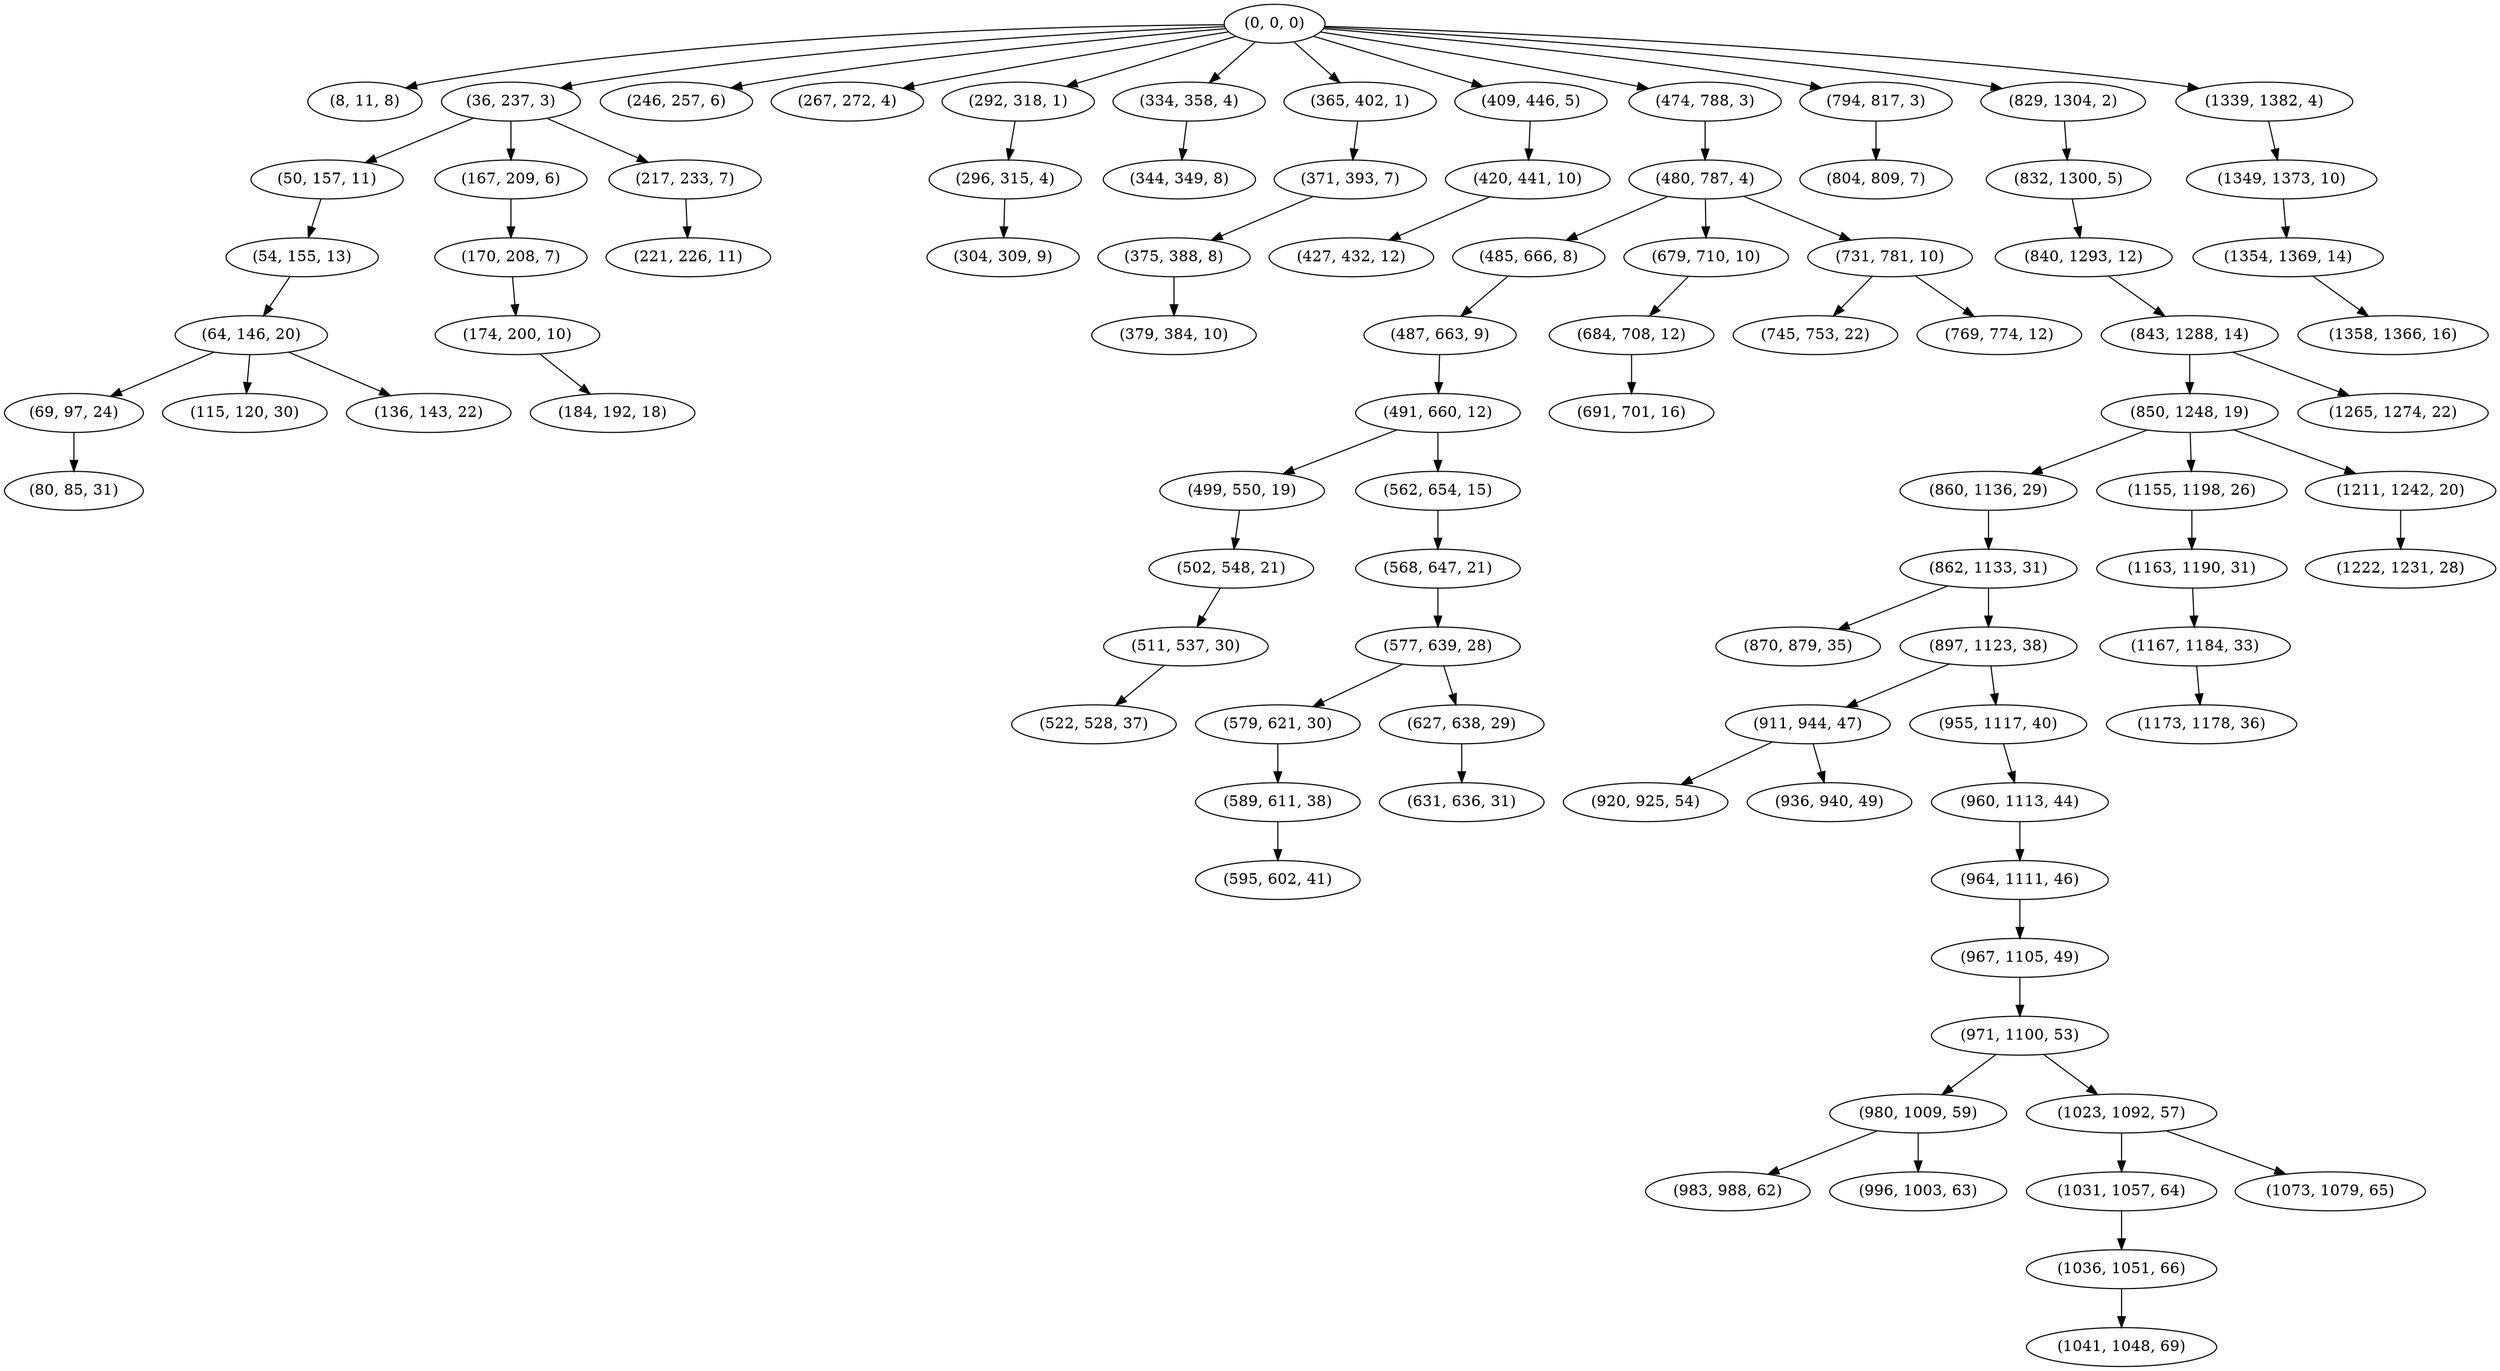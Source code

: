 digraph tree {
    "(0, 0, 0)";
    "(8, 11, 8)";
    "(36, 237, 3)";
    "(50, 157, 11)";
    "(54, 155, 13)";
    "(64, 146, 20)";
    "(69, 97, 24)";
    "(80, 85, 31)";
    "(115, 120, 30)";
    "(136, 143, 22)";
    "(167, 209, 6)";
    "(170, 208, 7)";
    "(174, 200, 10)";
    "(184, 192, 18)";
    "(217, 233, 7)";
    "(221, 226, 11)";
    "(246, 257, 6)";
    "(267, 272, 4)";
    "(292, 318, 1)";
    "(296, 315, 4)";
    "(304, 309, 9)";
    "(334, 358, 4)";
    "(344, 349, 8)";
    "(365, 402, 1)";
    "(371, 393, 7)";
    "(375, 388, 8)";
    "(379, 384, 10)";
    "(409, 446, 5)";
    "(420, 441, 10)";
    "(427, 432, 12)";
    "(474, 788, 3)";
    "(480, 787, 4)";
    "(485, 666, 8)";
    "(487, 663, 9)";
    "(491, 660, 12)";
    "(499, 550, 19)";
    "(502, 548, 21)";
    "(511, 537, 30)";
    "(522, 528, 37)";
    "(562, 654, 15)";
    "(568, 647, 21)";
    "(577, 639, 28)";
    "(579, 621, 30)";
    "(589, 611, 38)";
    "(595, 602, 41)";
    "(627, 638, 29)";
    "(631, 636, 31)";
    "(679, 710, 10)";
    "(684, 708, 12)";
    "(691, 701, 16)";
    "(731, 781, 10)";
    "(745, 753, 22)";
    "(769, 774, 12)";
    "(794, 817, 3)";
    "(804, 809, 7)";
    "(829, 1304, 2)";
    "(832, 1300, 5)";
    "(840, 1293, 12)";
    "(843, 1288, 14)";
    "(850, 1248, 19)";
    "(860, 1136, 29)";
    "(862, 1133, 31)";
    "(870, 879, 35)";
    "(897, 1123, 38)";
    "(911, 944, 47)";
    "(920, 925, 54)";
    "(936, 940, 49)";
    "(955, 1117, 40)";
    "(960, 1113, 44)";
    "(964, 1111, 46)";
    "(967, 1105, 49)";
    "(971, 1100, 53)";
    "(980, 1009, 59)";
    "(983, 988, 62)";
    "(996, 1003, 63)";
    "(1023, 1092, 57)";
    "(1031, 1057, 64)";
    "(1036, 1051, 66)";
    "(1041, 1048, 69)";
    "(1073, 1079, 65)";
    "(1155, 1198, 26)";
    "(1163, 1190, 31)";
    "(1167, 1184, 33)";
    "(1173, 1178, 36)";
    "(1211, 1242, 20)";
    "(1222, 1231, 28)";
    "(1265, 1274, 22)";
    "(1339, 1382, 4)";
    "(1349, 1373, 10)";
    "(1354, 1369, 14)";
    "(1358, 1366, 16)";
    "(0, 0, 0)" -> "(8, 11, 8)";
    "(0, 0, 0)" -> "(36, 237, 3)";
    "(0, 0, 0)" -> "(246, 257, 6)";
    "(0, 0, 0)" -> "(267, 272, 4)";
    "(0, 0, 0)" -> "(292, 318, 1)";
    "(0, 0, 0)" -> "(334, 358, 4)";
    "(0, 0, 0)" -> "(365, 402, 1)";
    "(0, 0, 0)" -> "(409, 446, 5)";
    "(0, 0, 0)" -> "(474, 788, 3)";
    "(0, 0, 0)" -> "(794, 817, 3)";
    "(0, 0, 0)" -> "(829, 1304, 2)";
    "(0, 0, 0)" -> "(1339, 1382, 4)";
    "(36, 237, 3)" -> "(50, 157, 11)";
    "(36, 237, 3)" -> "(167, 209, 6)";
    "(36, 237, 3)" -> "(217, 233, 7)";
    "(50, 157, 11)" -> "(54, 155, 13)";
    "(54, 155, 13)" -> "(64, 146, 20)";
    "(64, 146, 20)" -> "(69, 97, 24)";
    "(64, 146, 20)" -> "(115, 120, 30)";
    "(64, 146, 20)" -> "(136, 143, 22)";
    "(69, 97, 24)" -> "(80, 85, 31)";
    "(167, 209, 6)" -> "(170, 208, 7)";
    "(170, 208, 7)" -> "(174, 200, 10)";
    "(174, 200, 10)" -> "(184, 192, 18)";
    "(217, 233, 7)" -> "(221, 226, 11)";
    "(292, 318, 1)" -> "(296, 315, 4)";
    "(296, 315, 4)" -> "(304, 309, 9)";
    "(334, 358, 4)" -> "(344, 349, 8)";
    "(365, 402, 1)" -> "(371, 393, 7)";
    "(371, 393, 7)" -> "(375, 388, 8)";
    "(375, 388, 8)" -> "(379, 384, 10)";
    "(409, 446, 5)" -> "(420, 441, 10)";
    "(420, 441, 10)" -> "(427, 432, 12)";
    "(474, 788, 3)" -> "(480, 787, 4)";
    "(480, 787, 4)" -> "(485, 666, 8)";
    "(480, 787, 4)" -> "(679, 710, 10)";
    "(480, 787, 4)" -> "(731, 781, 10)";
    "(485, 666, 8)" -> "(487, 663, 9)";
    "(487, 663, 9)" -> "(491, 660, 12)";
    "(491, 660, 12)" -> "(499, 550, 19)";
    "(491, 660, 12)" -> "(562, 654, 15)";
    "(499, 550, 19)" -> "(502, 548, 21)";
    "(502, 548, 21)" -> "(511, 537, 30)";
    "(511, 537, 30)" -> "(522, 528, 37)";
    "(562, 654, 15)" -> "(568, 647, 21)";
    "(568, 647, 21)" -> "(577, 639, 28)";
    "(577, 639, 28)" -> "(579, 621, 30)";
    "(577, 639, 28)" -> "(627, 638, 29)";
    "(579, 621, 30)" -> "(589, 611, 38)";
    "(589, 611, 38)" -> "(595, 602, 41)";
    "(627, 638, 29)" -> "(631, 636, 31)";
    "(679, 710, 10)" -> "(684, 708, 12)";
    "(684, 708, 12)" -> "(691, 701, 16)";
    "(731, 781, 10)" -> "(745, 753, 22)";
    "(731, 781, 10)" -> "(769, 774, 12)";
    "(794, 817, 3)" -> "(804, 809, 7)";
    "(829, 1304, 2)" -> "(832, 1300, 5)";
    "(832, 1300, 5)" -> "(840, 1293, 12)";
    "(840, 1293, 12)" -> "(843, 1288, 14)";
    "(843, 1288, 14)" -> "(850, 1248, 19)";
    "(843, 1288, 14)" -> "(1265, 1274, 22)";
    "(850, 1248, 19)" -> "(860, 1136, 29)";
    "(850, 1248, 19)" -> "(1155, 1198, 26)";
    "(850, 1248, 19)" -> "(1211, 1242, 20)";
    "(860, 1136, 29)" -> "(862, 1133, 31)";
    "(862, 1133, 31)" -> "(870, 879, 35)";
    "(862, 1133, 31)" -> "(897, 1123, 38)";
    "(897, 1123, 38)" -> "(911, 944, 47)";
    "(897, 1123, 38)" -> "(955, 1117, 40)";
    "(911, 944, 47)" -> "(920, 925, 54)";
    "(911, 944, 47)" -> "(936, 940, 49)";
    "(955, 1117, 40)" -> "(960, 1113, 44)";
    "(960, 1113, 44)" -> "(964, 1111, 46)";
    "(964, 1111, 46)" -> "(967, 1105, 49)";
    "(967, 1105, 49)" -> "(971, 1100, 53)";
    "(971, 1100, 53)" -> "(980, 1009, 59)";
    "(971, 1100, 53)" -> "(1023, 1092, 57)";
    "(980, 1009, 59)" -> "(983, 988, 62)";
    "(980, 1009, 59)" -> "(996, 1003, 63)";
    "(1023, 1092, 57)" -> "(1031, 1057, 64)";
    "(1023, 1092, 57)" -> "(1073, 1079, 65)";
    "(1031, 1057, 64)" -> "(1036, 1051, 66)";
    "(1036, 1051, 66)" -> "(1041, 1048, 69)";
    "(1155, 1198, 26)" -> "(1163, 1190, 31)";
    "(1163, 1190, 31)" -> "(1167, 1184, 33)";
    "(1167, 1184, 33)" -> "(1173, 1178, 36)";
    "(1211, 1242, 20)" -> "(1222, 1231, 28)";
    "(1339, 1382, 4)" -> "(1349, 1373, 10)";
    "(1349, 1373, 10)" -> "(1354, 1369, 14)";
    "(1354, 1369, 14)" -> "(1358, 1366, 16)";
}
